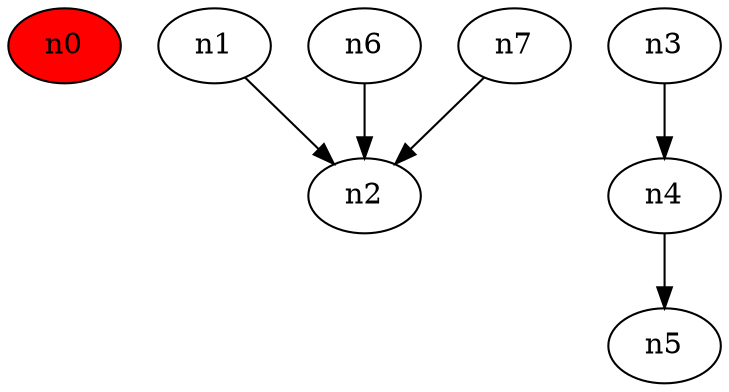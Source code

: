 digraph G0{
{
node [style=filled]
n0 [fillcolor = red]
}

n1 -> n2


n3 -> n4

n4 -> n5


n6 -> n2

n7 -> n2

}
digraph G1{
{
node [style=filled]
n0 [fillcolor = red]
n1 [fillcolor = red]
n2 [fillcolor = red]
}

n1 -> n2


n3 -> n4

n4 -> n5


n6 -> n2

n7 -> n2

}
digraph G2{
{
node [style=filled]
n0 [fillcolor = red]
n1 [fillcolor = red]
n2 [fillcolor = red]
n3 [fillcolor = red]
n4 [fillcolor = red]
n5 [fillcolor = red]
}

n1 -> n2


n3 -> n4

n4 -> n5


n6 -> n2

n7 -> n2

}
digraph G3{
{
node [style=filled]
n0 [fillcolor = red]
n1 [fillcolor = red]
n2 [fillcolor = red]
n3 [fillcolor = red]
n4 [fillcolor = red]
n5 [fillcolor = red]
n6 [fillcolor = red]
}

n1 -> n2


n3 -> n4

n4 -> n5


n6 -> n2

n7 -> n2

}
digraph G4{
{
node [style=filled]
n0 [fillcolor = red]
n1 [fillcolor = red]
n2 [fillcolor = red]
n3 [fillcolor = red]
n4 [fillcolor = red]
n5 [fillcolor = red]
n6 [fillcolor = red]
n7 [fillcolor = red]
}

n1 -> n2


n3 -> n4

n4 -> n5


n6 -> n2

n7 -> n2

}
